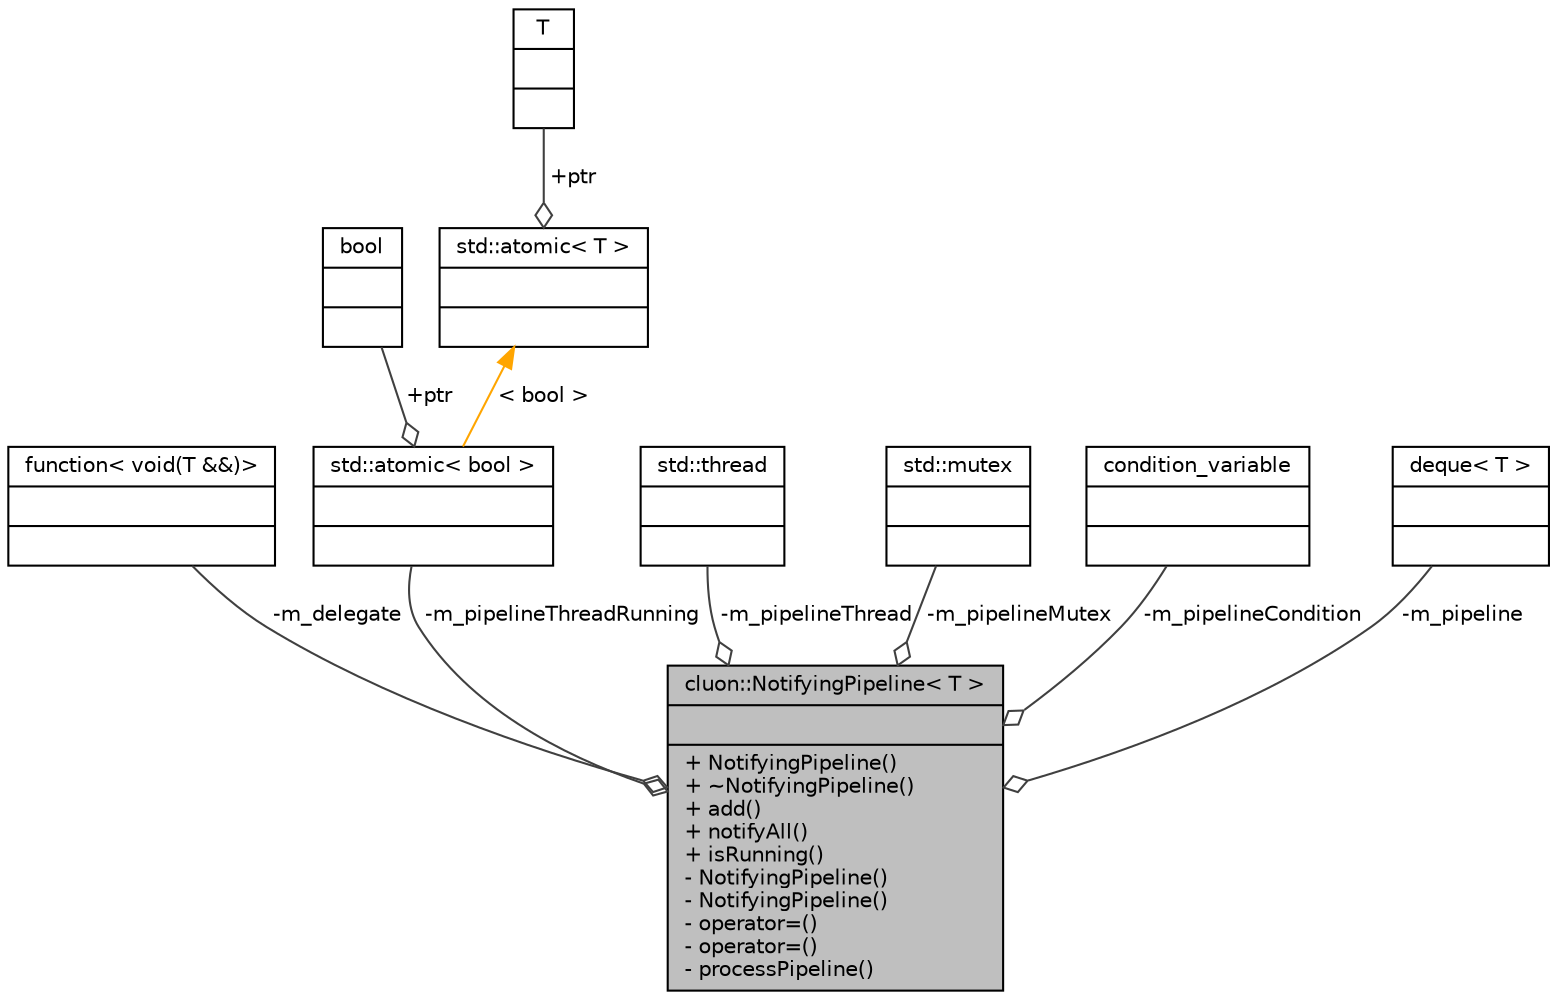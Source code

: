 digraph "cluon::NotifyingPipeline&lt; T &gt;"
{
 // LATEX_PDF_SIZE
  edge [fontname="Helvetica",fontsize="10",labelfontname="Helvetica",labelfontsize="10"];
  node [fontname="Helvetica",fontsize="10",shape=record];
  Node1 [label="{cluon::NotifyingPipeline\< T \>\n||+ NotifyingPipeline()\l+ ~NotifyingPipeline()\l+ add()\l+ notifyAll()\l+ isRunning()\l- NotifyingPipeline()\l- NotifyingPipeline()\l- operator=()\l- operator=()\l- processPipeline()\l}",height=0.2,width=0.4,color="black", fillcolor="grey75", style="filled", fontcolor="black",tooltip=" "];
  Node2 -> Node1 [color="grey25",fontsize="10",style="solid",label=" -m_delegate" ,arrowhead="odiamond"];
  Node2 [label="{function\< void(T &&)\>\n||}",height=0.2,width=0.4,color="black", fillcolor="white", style="filled",tooltip=" "];
  Node3 -> Node1 [color="grey25",fontsize="10",style="solid",label=" -m_pipelineThreadRunning" ,arrowhead="odiamond"];
  Node3 [label="{std::atomic\< bool \>\n||}",height=0.2,width=0.4,color="black", fillcolor="white", style="filled",tooltip=" "];
  Node4 -> Node3 [color="grey25",fontsize="10",style="solid",label=" +ptr" ,arrowhead="odiamond"];
  Node4 [label="{bool\n||}",height=0.2,width=0.4,color="black", fillcolor="white", style="filled",tooltip=" "];
  Node5 -> Node3 [dir="back",color="orange",fontsize="10",style="solid",label=" \< bool \>" ];
  Node5 [label="{std::atomic\< T \>\n||}",height=0.2,width=0.4,color="black", fillcolor="white", style="filled",tooltip=" "];
  Node6 -> Node5 [color="grey25",fontsize="10",style="solid",label=" +ptr" ,arrowhead="odiamond"];
  Node6 [label="{T\n||}",height=0.2,width=0.4,color="black", fillcolor="white", style="filled",tooltip=" "];
  Node7 -> Node1 [color="grey25",fontsize="10",style="solid",label=" -m_pipelineThread" ,arrowhead="odiamond"];
  Node7 [label="{std::thread\n||}",height=0.2,width=0.4,color="black", fillcolor="white", style="filled",tooltip=" "];
  Node8 -> Node1 [color="grey25",fontsize="10",style="solid",label=" -m_pipelineMutex" ,arrowhead="odiamond"];
  Node8 [label="{std::mutex\n||}",height=0.2,width=0.4,color="black", fillcolor="white", style="filled",tooltip=" "];
  Node9 -> Node1 [color="grey25",fontsize="10",style="solid",label=" -m_pipelineCondition" ,arrowhead="odiamond"];
  Node9 [label="{condition_variable\n||}",height=0.2,width=0.4,color="black", fillcolor="white", style="filled",tooltip=" "];
  Node10 -> Node1 [color="grey25",fontsize="10",style="solid",label=" -m_pipeline" ,arrowhead="odiamond"];
  Node10 [label="{deque\< T \>\n||}",height=0.2,width=0.4,color="black", fillcolor="white", style="filled",tooltip=" "];
}
